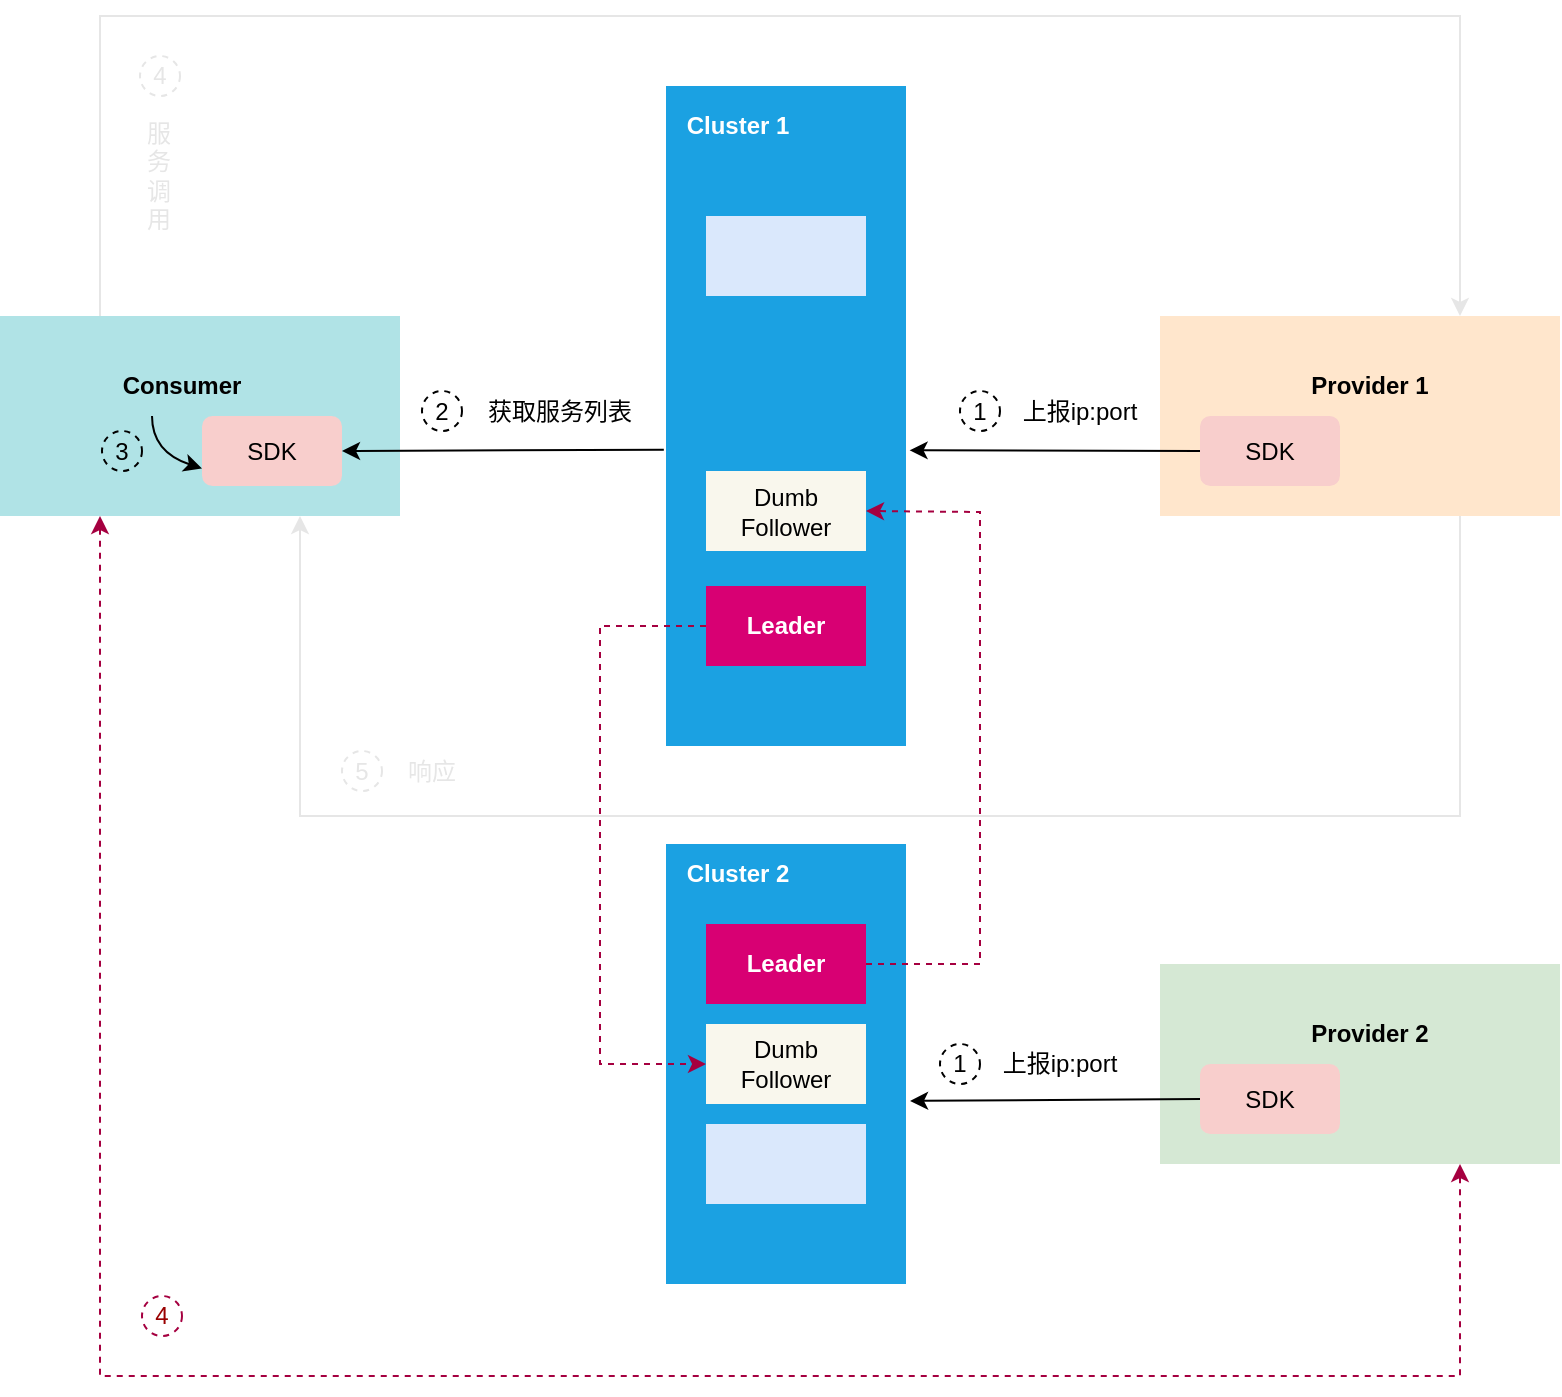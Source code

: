 <mxfile version="15.4.0" type="device"><diagram id="qQoGq1cH7CEZReM-vbfz" name="第 1 页"><mxGraphModel dx="970" dy="502" grid="1" gridSize="10" guides="1" tooltips="1" connect="1" arrows="1" fold="1" page="1" pageScale="1" pageWidth="827" pageHeight="1169" math="0" shadow="0"><root><mxCell id="0"/><mxCell id="1" parent="0"/><mxCell id="X7qGMK9cB8R1yC2NZc6N-1" value="" style="rounded=0;whiteSpace=wrap;html=1;fillColor=#ffe6cc;strokeColor=none;" parent="1" vertex="1"><mxGeometry x="610" y="430" width="200" height="100" as="geometry"/></mxCell><mxCell id="X7qGMK9cB8R1yC2NZc6N-2" value="SDK" style="rounded=1;whiteSpace=wrap;html=1;fillColor=#f8cecc;strokeColor=none;" parent="1" vertex="1"><mxGeometry x="630" y="480" width="70" height="35" as="geometry"/></mxCell><mxCell id="X7qGMK9cB8R1yC2NZc6N-3" value="" style="rounded=0;whiteSpace=wrap;html=1;fillColor=#1ba1e2;strokeColor=none;fontColor=#ffffff;" parent="1" vertex="1"><mxGeometry x="363" y="315" width="120" height="330" as="geometry"/></mxCell><mxCell id="X7qGMK9cB8R1yC2NZc6N-4" value="" style="rounded=0;whiteSpace=wrap;html=1;fillColor=#dae8fc;strokeColor=none;" parent="1" vertex="1"><mxGeometry x="383" y="380" width="80" height="40" as="geometry"/></mxCell><mxCell id="X7qGMK9cB8R1yC2NZc6N-5" value="Dumb Follower" style="rounded=0;whiteSpace=wrap;html=1;fillColor=#f9f7ed;strokeColor=none;" parent="1" vertex="1"><mxGeometry x="383" y="507.5" width="80" height="40" as="geometry"/></mxCell><mxCell id="X7qGMK9cB8R1yC2NZc6N-6" value="Leader" style="rounded=0;whiteSpace=wrap;html=1;fillColor=#d80073;strokeColor=none;fontColor=#ffffff;fontStyle=1" parent="1" vertex="1"><mxGeometry x="383" y="565" width="80" height="40" as="geometry"/></mxCell><mxCell id="X7qGMK9cB8R1yC2NZc6N-7" value="Cluster 1" style="text;html=1;strokeColor=none;fillColor=none;align=center;verticalAlign=middle;whiteSpace=wrap;rounded=0;fontColor=#FFFFFF;fontStyle=1" parent="1" vertex="1"><mxGeometry x="369" y="320" width="60" height="30" as="geometry"/></mxCell><mxCell id="X7qGMK9cB8R1yC2NZc6N-8" value="Provider 1" style="text;html=1;strokeColor=none;fillColor=none;align=center;verticalAlign=middle;whiteSpace=wrap;rounded=0;fontColor=#000000;fontStyle=1" parent="1" vertex="1"><mxGeometry x="680" y="450" width="70" height="30" as="geometry"/></mxCell><mxCell id="X7qGMK9cB8R1yC2NZc6N-9" value="" style="rounded=0;whiteSpace=wrap;html=1;fillColor=#b0e3e6;strokeColor=none;" parent="1" vertex="1"><mxGeometry x="30" y="430" width="200" height="100" as="geometry"/></mxCell><mxCell id="X7qGMK9cB8R1yC2NZc6N-10" value="SDK" style="rounded=1;whiteSpace=wrap;html=1;fillColor=#f8cecc;strokeColor=none;" parent="1" vertex="1"><mxGeometry x="131" y="480" width="70" height="35" as="geometry"/></mxCell><mxCell id="X7qGMK9cB8R1yC2NZc6N-11" value="Consumer" style="text;html=1;strokeColor=none;fillColor=none;align=center;verticalAlign=middle;whiteSpace=wrap;rounded=0;fontColor=#000000;fontStyle=1" parent="1" vertex="1"><mxGeometry x="91" y="450" width="60" height="30" as="geometry"/></mxCell><mxCell id="1PCaNUX1M2OfLm39Njzx-1" value="" style="endArrow=classic;html=1;rounded=0;exitX=0;exitY=0.5;exitDx=0;exitDy=0;entryX=1.015;entryY=0.552;entryDx=0;entryDy=0;entryPerimeter=0;" parent="1" source="X7qGMK9cB8R1yC2NZc6N-2" target="X7qGMK9cB8R1yC2NZc6N-3" edge="1"><mxGeometry width="50" height="50" relative="1" as="geometry"><mxPoint x="270" y="710" as="sourcePoint"/><mxPoint x="320" y="660" as="targetPoint"/></mxGeometry></mxCell><mxCell id="1PCaNUX1M2OfLm39Njzx-2" value="" style="endArrow=classic;html=1;rounded=0;exitX=-0.009;exitY=0.551;exitDx=0;exitDy=0;entryX=1;entryY=0.5;entryDx=0;entryDy=0;exitPerimeter=0;strokeColor=#000000;" parent="1" source="X7qGMK9cB8R1yC2NZc6N-3" target="X7qGMK9cB8R1yC2NZc6N-10" edge="1"><mxGeometry width="50" height="50" relative="1" as="geometry"><mxPoint x="579" y="507.5" as="sourcePoint"/><mxPoint x="496.48" y="508.15" as="targetPoint"/></mxGeometry></mxCell><mxCell id="1PCaNUX1M2OfLm39Njzx-3" value="" style="curved=1;endArrow=classic;html=1;rounded=0;exitX=0.25;exitY=1;exitDx=0;exitDy=0;entryX=0;entryY=0.75;entryDx=0;entryDy=0;strokeColor=#000000;" parent="1" source="X7qGMK9cB8R1yC2NZc6N-11" target="X7qGMK9cB8R1yC2NZc6N-10" edge="1"><mxGeometry width="50" height="50" relative="1" as="geometry"><mxPoint x="61" y="630" as="sourcePoint"/><mxPoint x="111" y="580" as="targetPoint"/><Array as="points"><mxPoint x="106" y="498"/></Array></mxGeometry></mxCell><mxCell id="1PCaNUX1M2OfLm39Njzx-4" value="" style="endArrow=classic;html=1;rounded=0;exitX=0.25;exitY=0;exitDx=0;exitDy=0;entryX=0.75;entryY=0;entryDx=0;entryDy=0;strokeColor=#E6E6E6;" parent="1" source="X7qGMK9cB8R1yC2NZc6N-9" target="X7qGMK9cB8R1yC2NZc6N-1" edge="1"><mxGeometry width="50" height="50" relative="1" as="geometry"><mxPoint x="371.92" y="506.83" as="sourcePoint"/><mxPoint x="260" y="507.5" as="targetPoint"/><Array as="points"><mxPoint x="80" y="280"/><mxPoint x="760" y="280"/></Array></mxGeometry></mxCell><mxCell id="1PCaNUX1M2OfLm39Njzx-6" value="" style="endArrow=classic;html=1;rounded=0;exitX=0.75;exitY=1;exitDx=0;exitDy=0;entryX=0.75;entryY=1;entryDx=0;entryDy=0;strokeColor=#E6E6E6;" parent="1" source="X7qGMK9cB8R1yC2NZc6N-1" target="X7qGMK9cB8R1yC2NZc6N-9" edge="1"><mxGeometry width="50" height="50" relative="1" as="geometry"><mxPoint x="579" y="507.5" as="sourcePoint"/><mxPoint x="494.8" y="507.16" as="targetPoint"/><Array as="points"><mxPoint x="760" y="680"/><mxPoint x="180" y="680"/></Array></mxGeometry></mxCell><mxCell id="1PCaNUX1M2OfLm39Njzx-7" value="" style="rounded=0;whiteSpace=wrap;html=1;fillColor=#d5e8d4;strokeColor=none;" parent="1" vertex="1"><mxGeometry x="610" y="754" width="200" height="100" as="geometry"/></mxCell><mxCell id="1PCaNUX1M2OfLm39Njzx-8" value="SDK" style="rounded=1;whiteSpace=wrap;html=1;fillColor=#f8cecc;strokeColor=none;" parent="1" vertex="1"><mxGeometry x="630" y="804" width="70" height="35" as="geometry"/></mxCell><mxCell id="1PCaNUX1M2OfLm39Njzx-9" value="Provider 2" style="text;html=1;strokeColor=none;fillColor=none;align=center;verticalAlign=middle;whiteSpace=wrap;rounded=0;fontStyle=1" parent="1" vertex="1"><mxGeometry x="675" y="774" width="80" height="30" as="geometry"/></mxCell><mxCell id="1PCaNUX1M2OfLm39Njzx-10" value="" style="rounded=0;whiteSpace=wrap;html=1;fillColor=#1ba1e2;strokeColor=none;fontColor=#ffffff;" parent="1" vertex="1"><mxGeometry x="363" y="694" width="120" height="220" as="geometry"/></mxCell><mxCell id="1PCaNUX1M2OfLm39Njzx-11" value="Leader" style="rounded=0;whiteSpace=wrap;html=1;fillColor=#d80073;strokeColor=none;fontColor=#ffffff;fontStyle=1" parent="1" vertex="1"><mxGeometry x="383" y="734" width="80" height="40" as="geometry"/></mxCell><mxCell id="1PCaNUX1M2OfLm39Njzx-12" value="Dumb Follower" style="rounded=0;whiteSpace=wrap;html=1;fillColor=#f9f7ed;strokeColor=none;" parent="1" vertex="1"><mxGeometry x="383" y="784" width="80" height="40" as="geometry"/></mxCell><mxCell id="1PCaNUX1M2OfLm39Njzx-13" value="" style="rounded=0;whiteSpace=wrap;html=1;fillColor=#dae8fc;strokeColor=none;" parent="1" vertex="1"><mxGeometry x="383" y="834" width="80" height="40" as="geometry"/></mxCell><mxCell id="1PCaNUX1M2OfLm39Njzx-14" value="Cluster 2" style="text;html=1;strokeColor=none;fillColor=none;align=center;verticalAlign=middle;whiteSpace=wrap;rounded=0;fontColor=#FFFFFF;fontStyle=1" parent="1" vertex="1"><mxGeometry x="369" y="694" width="60" height="30" as="geometry"/></mxCell><mxCell id="1PCaNUX1M2OfLm39Njzx-15" value="" style="endArrow=classic;html=1;rounded=0;exitX=0;exitY=0.5;exitDx=0;exitDy=0;entryX=1.017;entryY=0.584;entryDx=0;entryDy=0;entryPerimeter=0;" parent="1" source="1PCaNUX1M2OfLm39Njzx-8" target="1PCaNUX1M2OfLm39Njzx-10" edge="1"><mxGeometry width="50" height="50" relative="1" as="geometry"><mxPoint x="579" y="491.5" as="sourcePoint"/><mxPoint x="494.8" y="491.16" as="targetPoint"/></mxGeometry></mxCell><mxCell id="1PCaNUX1M2OfLm39Njzx-16" value="" style="endArrow=classic;html=1;rounded=0;exitX=0.25;exitY=1;exitDx=0;exitDy=0;entryX=0.75;entryY=1;entryDx=0;entryDy=0;dashed=1;fillColor=#d80073;strokeColor=#A50040;startArrow=classic;startFill=1;" parent="1" source="X7qGMK9cB8R1yC2NZc6N-9" target="1PCaNUX1M2OfLm39Njzx-7" edge="1"><mxGeometry width="50" height="50" relative="1" as="geometry"><mxPoint x="371.92" y="506.83" as="sourcePoint"/><mxPoint x="129" y="780" as="targetPoint"/><Array as="points"><mxPoint x="80" y="960"/><mxPoint x="760" y="960"/></Array></mxGeometry></mxCell><mxCell id="1PCaNUX1M2OfLm39Njzx-18" value="1" style="ellipse;whiteSpace=wrap;html=1;aspect=fixed;fillColor=none;dashed=1;" parent="1" vertex="1"><mxGeometry x="510" y="467.5" width="20" height="20" as="geometry"/></mxCell><mxCell id="1PCaNUX1M2OfLm39Njzx-19" value="3" style="ellipse;whiteSpace=wrap;html=1;aspect=fixed;fillColor=none;dashed=1;fontColor=#000000;strokeColor=#000000;" parent="1" vertex="1"><mxGeometry x="81" y="487.5" width="20" height="20" as="geometry"/></mxCell><mxCell id="1PCaNUX1M2OfLm39Njzx-20" value="2" style="ellipse;whiteSpace=wrap;html=1;aspect=fixed;fillColor=none;dashed=1;strokeColor=#000000;fontColor=#000000;" parent="1" vertex="1"><mxGeometry x="241" y="467.5" width="20" height="20" as="geometry"/></mxCell><mxCell id="1PCaNUX1M2OfLm39Njzx-21" value="5" style="ellipse;whiteSpace=wrap;html=1;aspect=fixed;fillColor=none;dashed=1;fontColor=#E6E6E6;strokeColor=#E6E6E6;" parent="1" vertex="1"><mxGeometry x="201" y="647.5" width="20" height="20" as="geometry"/></mxCell><mxCell id="1PCaNUX1M2OfLm39Njzx-22" value="4" style="ellipse;whiteSpace=wrap;html=1;aspect=fixed;fillColor=none;dashed=1;fontColor=#E6E6E6;strokeColor=#E6E6E6;" parent="1" vertex="1"><mxGeometry x="100" y="300" width="20" height="20" as="geometry"/></mxCell><mxCell id="1PCaNUX1M2OfLm39Njzx-23" value="上报ip:port" style="text;html=1;strokeColor=none;fillColor=none;align=center;verticalAlign=middle;whiteSpace=wrap;rounded=0;dashed=1;" parent="1" vertex="1"><mxGeometry x="530" y="462.5" width="80" height="30" as="geometry"/></mxCell><mxCell id="1PCaNUX1M2OfLm39Njzx-24" value="获取服务列表" style="text;html=1;strokeColor=none;fillColor=none;align=center;verticalAlign=middle;whiteSpace=wrap;rounded=0;dashed=1;fontColor=#000000;" parent="1" vertex="1"><mxGeometry x="270" y="462.5" width="80" height="30" as="geometry"/></mxCell><mxCell id="1PCaNUX1M2OfLm39Njzx-25" value="服务调用" style="text;html=1;strokeColor=none;fillColor=none;align=center;verticalAlign=middle;whiteSpace=wrap;rounded=0;dashed=1;fontColor=#E6E6E6;" parent="1" vertex="1"><mxGeometry x="100" y="325" width="19" height="70" as="geometry"/></mxCell><mxCell id="1PCaNUX1M2OfLm39Njzx-26" value="响应" style="text;html=1;strokeColor=none;fillColor=none;align=center;verticalAlign=middle;whiteSpace=wrap;rounded=0;dashed=1;fontColor=#E6E6E6;" parent="1" vertex="1"><mxGeometry x="221" y="645" width="50" height="25" as="geometry"/></mxCell><mxCell id="ASmPdojmq9WOA32lUzD5-1" value="1" style="ellipse;whiteSpace=wrap;html=1;aspect=fixed;fillColor=none;dashed=1;" vertex="1" parent="1"><mxGeometry x="500" y="794" width="20" height="20" as="geometry"/></mxCell><mxCell id="ASmPdojmq9WOA32lUzD5-2" value="上报ip:port" style="text;html=1;strokeColor=none;fillColor=none;align=center;verticalAlign=middle;whiteSpace=wrap;rounded=0;dashed=1;" vertex="1" parent="1"><mxGeometry x="520" y="789" width="80" height="30" as="geometry"/></mxCell><mxCell id="ASmPdojmq9WOA32lUzD5-4" value="" style="endArrow=classic;html=1;rounded=0;fontColor=#CCCCCC;strokeColor=#A50040;exitX=0;exitY=0.5;exitDx=0;exitDy=0;fillColor=#d80073;entryX=0;entryY=0.5;entryDx=0;entryDy=0;dashed=1;" edge="1" parent="1" source="X7qGMK9cB8R1yC2NZc6N-6" target="1PCaNUX1M2OfLm39Njzx-12"><mxGeometry width="50" height="50" relative="1" as="geometry"><mxPoint x="100" y="750" as="sourcePoint"/><mxPoint x="237.5" y="770" as="targetPoint"/><Array as="points"><mxPoint x="330" y="585"/><mxPoint x="330" y="804"/></Array></mxGeometry></mxCell><mxCell id="ASmPdojmq9WOA32lUzD5-5" value="" style="endArrow=classic;html=1;rounded=0;fontColor=#CCCCCC;strokeColor=#A50040;exitX=1;exitY=0.5;exitDx=0;exitDy=0;fillColor=#d80073;entryX=1;entryY=0.5;entryDx=0;entryDy=0;dashed=1;" edge="1" parent="1" source="1PCaNUX1M2OfLm39Njzx-11" target="X7qGMK9cB8R1yC2NZc6N-5"><mxGeometry width="50" height="50" relative="1" as="geometry"><mxPoint x="373" y="572.5" as="sourcePoint"/><mxPoint x="280.85" y="803.84" as="targetPoint"/><Array as="points"><mxPoint x="520" y="754"/><mxPoint x="520" y="528"/></Array></mxGeometry></mxCell><mxCell id="ASmPdojmq9WOA32lUzD5-10" value="4" style="ellipse;whiteSpace=wrap;html=1;aspect=fixed;fillColor=none;dashed=1;strokeColor=#A50040;fontColor=#990000;" vertex="1" parent="1"><mxGeometry x="101" y="920" width="20" height="20" as="geometry"/></mxCell></root></mxGraphModel></diagram></mxfile>